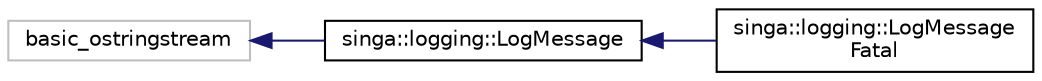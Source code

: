 digraph "Graphical Class Hierarchy"
{
  edge [fontname="Helvetica",fontsize="10",labelfontname="Helvetica",labelfontsize="10"];
  node [fontname="Helvetica",fontsize="10",shape=record];
  rankdir="LR";
  Node57 [label="basic_ostringstream",height=0.2,width=0.4,color="grey75", fillcolor="white", style="filled"];
  Node57 -> Node0 [dir="back",color="midnightblue",fontsize="10",style="solid",fontname="Helvetica"];
  Node0 [label="singa::logging::LogMessage",height=0.2,width=0.4,color="black", fillcolor="white", style="filled",URL="$classsinga_1_1logging_1_1LogMessage.html"];
  Node0 -> Node1 [dir="back",color="midnightblue",fontsize="10",style="solid",fontname="Helvetica"];
  Node1 [label="singa::logging::LogMessage\lFatal",height=0.2,width=0.4,color="black", fillcolor="white", style="filled",URL="$classsinga_1_1logging_1_1LogMessageFatal.html"];
}
